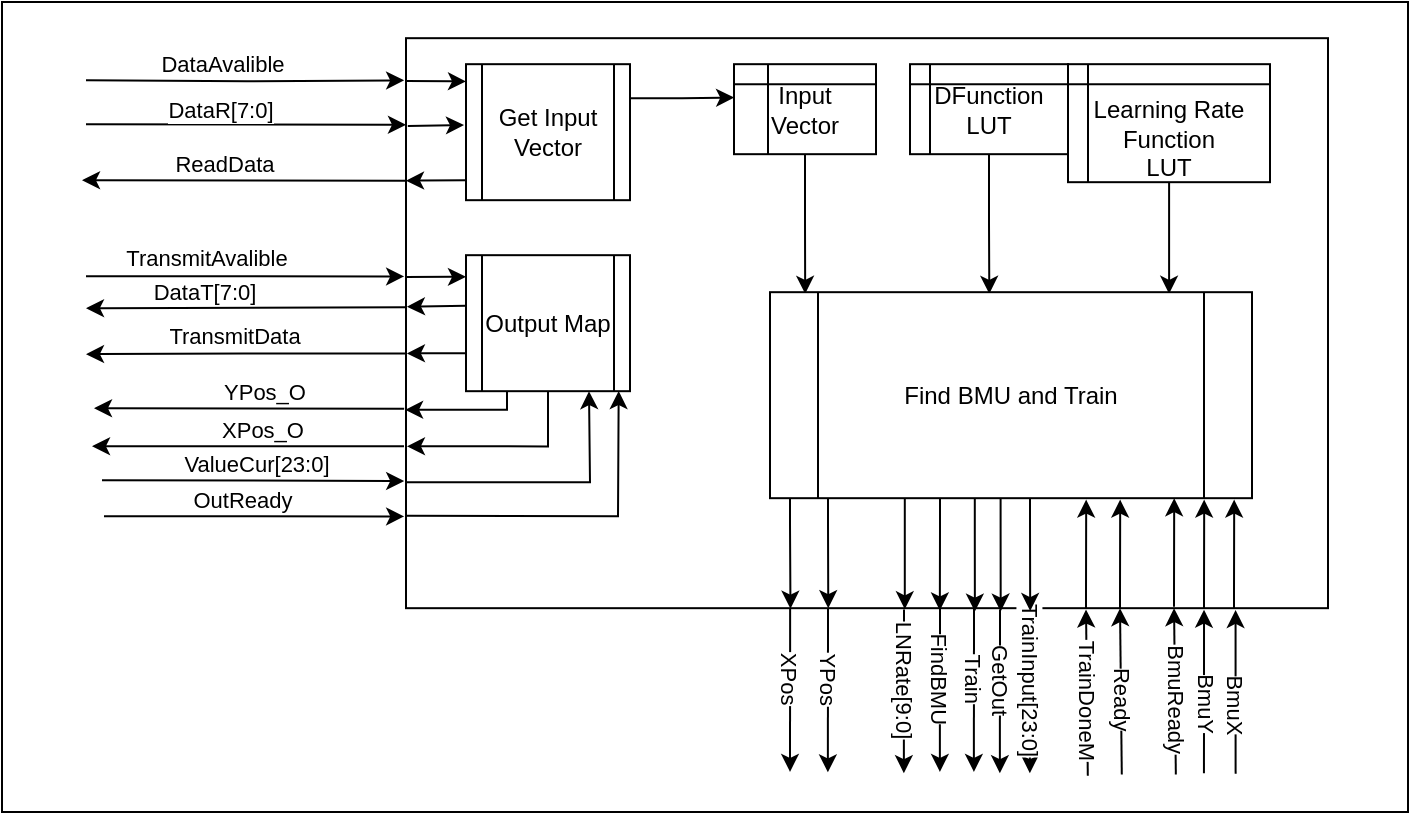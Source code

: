 <mxfile version="14.2.2" type="device"><diagram id="JTd6sXpZpsfy08vMp56B" name="Page-1"><mxGraphModel dx="1038" dy="580" grid="0" gridSize="10" guides="1" tooltips="1" connect="1" arrows="1" fold="1" page="1" pageScale="1" pageWidth="827" pageHeight="1169" math="0" shadow="0"><root><mxCell id="0"/><mxCell id="1" parent="0"/><mxCell id="dxaUV1YNEP6JV22D7_ki-90" value="" style="rounded=0;whiteSpace=wrap;html=1;" vertex="1" parent="1"><mxGeometry x="62" y="48" width="703" height="405" as="geometry"/></mxCell><mxCell id="dxaUV1YNEP6JV22D7_ki-1" style="edgeStyle=orthogonalEdgeStyle;rounded=0;orthogonalLoop=1;jettySize=auto;html=1;exitX=0;exitY=0.25;exitDx=0;exitDy=0;" edge="1" parent="1" source="dxaUV1YNEP6JV22D7_ki-5"><mxGeometry relative="1" as="geometry"><mxPoint x="102" y="137.09" as="targetPoint"/><Array as="points"><mxPoint x="189" y="137.09"/><mxPoint x="189" y="137.09"/></Array></mxGeometry></mxCell><mxCell id="dxaUV1YNEP6JV22D7_ki-2" value="ReadData" style="edgeLabel;html=1;align=center;verticalAlign=middle;resizable=0;points=[];" vertex="1" connectable="0" parent="dxaUV1YNEP6JV22D7_ki-1"><mxGeometry x="0.117" y="-1" relative="1" as="geometry"><mxPoint x="-1.17" y="-7.27" as="offset"/></mxGeometry></mxCell><mxCell id="dxaUV1YNEP6JV22D7_ki-3" style="edgeStyle=orthogonalEdgeStyle;rounded=0;orthogonalLoop=1;jettySize=auto;html=1;exitX=0;exitY=0.472;exitDx=0;exitDy=0;exitPerimeter=0;" edge="1" parent="1" source="dxaUV1YNEP6JV22D7_ki-5"><mxGeometry relative="1" as="geometry"><mxPoint x="104" y="201.09" as="targetPoint"/><Array as="points"><mxPoint x="104" y="201.09"/></Array></mxGeometry></mxCell><mxCell id="dxaUV1YNEP6JV22D7_ki-4" value="DataT[7:0]" style="edgeLabel;html=1;align=center;verticalAlign=middle;resizable=0;points=[];" vertex="1" connectable="0" parent="dxaUV1YNEP6JV22D7_ki-3"><mxGeometry x="0.384" relative="1" as="geometry"><mxPoint x="8.8" y="-7.85" as="offset"/></mxGeometry></mxCell><mxCell id="dxaUV1YNEP6JV22D7_ki-5" value="" style="rounded=0;whiteSpace=wrap;html=1;" vertex="1" parent="1"><mxGeometry x="264" y="66.09" width="461" height="285" as="geometry"/></mxCell><mxCell id="dxaUV1YNEP6JV22D7_ki-6" style="edgeStyle=orthogonalEdgeStyle;rounded=0;orthogonalLoop=1;jettySize=auto;html=1;entryX=-0.002;entryY=0.074;entryDx=0;entryDy=0;entryPerimeter=0;" edge="1" parent="1" target="dxaUV1YNEP6JV22D7_ki-5"><mxGeometry relative="1" as="geometry"><Array as="points"/><mxPoint x="104" y="87.09" as="sourcePoint"/></mxGeometry></mxCell><mxCell id="dxaUV1YNEP6JV22D7_ki-7" value="DataAvalible" style="edgeLabel;html=1;align=center;verticalAlign=middle;resizable=0;points=[];" vertex="1" connectable="0" parent="dxaUV1YNEP6JV22D7_ki-6"><mxGeometry x="-0.116" y="3" relative="1" as="geometry"><mxPoint x="-2.94" y="-5.61" as="offset"/></mxGeometry></mxCell><mxCell id="dxaUV1YNEP6JV22D7_ki-8" style="edgeStyle=orthogonalEdgeStyle;rounded=0;orthogonalLoop=1;jettySize=auto;html=1;entryX=-0.002;entryY=0.418;entryDx=0;entryDy=0;entryPerimeter=0;" edge="1" parent="1" target="dxaUV1YNEP6JV22D7_ki-5"><mxGeometry relative="1" as="geometry"><mxPoint x="104" y="185.09" as="sourcePoint"/><Array as="points"><mxPoint x="104" y="185.09"/></Array></mxGeometry></mxCell><mxCell id="dxaUV1YNEP6JV22D7_ki-9" value="TransmitAvalible" style="edgeLabel;html=1;align=center;verticalAlign=middle;resizable=0;points=[];" vertex="1" connectable="0" parent="dxaUV1YNEP6JV22D7_ki-8"><mxGeometry x="0.061" y="1" relative="1" as="geometry"><mxPoint x="-24.4" y="-8.07" as="offset"/></mxGeometry></mxCell><mxCell id="dxaUV1YNEP6JV22D7_ki-10" style="edgeStyle=orthogonalEdgeStyle;rounded=0;orthogonalLoop=1;jettySize=auto;html=1;entryX=0;entryY=0.152;entryDx=0;entryDy=0;entryPerimeter=0;" edge="1" parent="1" target="dxaUV1YNEP6JV22D7_ki-5"><mxGeometry relative="1" as="geometry"><mxPoint x="104" y="109.09" as="sourcePoint"/><Array as="points"><mxPoint x="104" y="109.09"/></Array></mxGeometry></mxCell><mxCell id="dxaUV1YNEP6JV22D7_ki-11" value="DataR[7:0]" style="edgeLabel;html=1;align=center;verticalAlign=middle;resizable=0;points=[];" vertex="1" connectable="0" parent="dxaUV1YNEP6JV22D7_ki-10"><mxGeometry x="0.275" relative="1" as="geometry"><mxPoint x="-35.67" y="-7.7" as="offset"/></mxGeometry></mxCell><mxCell id="dxaUV1YNEP6JV22D7_ki-15" style="edgeStyle=orthogonalEdgeStyle;rounded=0;orthogonalLoop=1;jettySize=auto;html=1;entryX=-0.002;entryY=0.777;entryDx=0;entryDy=0;entryPerimeter=0;" edge="1" parent="1" target="dxaUV1YNEP6JV22D7_ki-5"><mxGeometry relative="1" as="geometry"><mxPoint x="112" y="287.09" as="sourcePoint"/><mxPoint x="110" y="287.09" as="targetPoint"/><Array as="points"><mxPoint x="263" y="287.09"/></Array></mxGeometry></mxCell><mxCell id="dxaUV1YNEP6JV22D7_ki-16" value="ValueCur[23:0]" style="edgeLabel;html=1;align=center;verticalAlign=middle;resizable=0;points=[];" vertex="1" connectable="0" parent="dxaUV1YNEP6JV22D7_ki-15"><mxGeometry x="0.209" y="1" relative="1" as="geometry"><mxPoint x="-15.2" y="-7.24" as="offset"/></mxGeometry></mxCell><mxCell id="dxaUV1YNEP6JV22D7_ki-17" style="edgeStyle=orthogonalEdgeStyle;rounded=0;orthogonalLoop=1;jettySize=auto;html=1;exitX=0.859;exitY=-0.003;exitDx=0;exitDy=0;exitPerimeter=0;entryX=0.866;entryY=1.011;entryDx=0;entryDy=0;entryPerimeter=0;" edge="1" parent="1"><mxGeometry relative="1" as="geometry"><mxPoint x="678.847" y="433.92" as="sourcePoint"/><mxPoint x="678.784" y="351.997" as="targetPoint"/><Array as="points"><mxPoint x="679.03" y="432.28"/></Array></mxGeometry></mxCell><mxCell id="dxaUV1YNEP6JV22D7_ki-18" value="BmuX" style="edgeLabel;html=1;align=center;verticalAlign=middle;resizable=0;points=[];rotation=90;" vertex="1" connectable="0" parent="dxaUV1YNEP6JV22D7_ki-17"><mxGeometry x="-0.174" y="2" relative="1" as="geometry"><mxPoint x="2" y="-1.44" as="offset"/></mxGeometry></mxCell><mxCell id="dxaUV1YNEP6JV22D7_ki-19" style="edgeStyle=orthogonalEdgeStyle;rounded=0;orthogonalLoop=1;jettySize=auto;html=1;entryX=-0.002;entryY=0.839;entryDx=0;entryDy=0;entryPerimeter=0;" edge="1" parent="1" target="dxaUV1YNEP6JV22D7_ki-5"><mxGeometry relative="1" as="geometry"><mxPoint x="113" y="305.09" as="sourcePoint"/><mxPoint x="515.907" y="350.44" as="targetPoint"/><Array as="points"><mxPoint x="127" y="305.09"/><mxPoint x="127" y="305.09"/></Array></mxGeometry></mxCell><mxCell id="dxaUV1YNEP6JV22D7_ki-20" value="OutReady" style="edgeLabel;html=1;align=center;verticalAlign=middle;resizable=0;points=[];rotation=0;" vertex="1" connectable="0" parent="dxaUV1YNEP6JV22D7_ki-19"><mxGeometry x="0.184" y="-1" relative="1" as="geometry"><mxPoint x="-19.89" y="-9.06" as="offset"/></mxGeometry></mxCell><mxCell id="dxaUV1YNEP6JV22D7_ki-21" style="edgeStyle=orthogonalEdgeStyle;rounded=0;orthogonalLoop=1;jettySize=auto;html=1;exitX=0;exitY=0.553;exitDx=0;exitDy=0;exitPerimeter=0;" edge="1" parent="1" source="dxaUV1YNEP6JV22D7_ki-5"><mxGeometry relative="1" as="geometry"><mxPoint x="397.158" y="66.09" as="sourcePoint"/><mxPoint x="104" y="224.09" as="targetPoint"/><Array as="points"><mxPoint x="183" y="224.09"/><mxPoint x="104" y="224.09"/></Array></mxGeometry></mxCell><mxCell id="dxaUV1YNEP6JV22D7_ki-22" value="TransmitData" style="edgeLabel;html=1;align=center;verticalAlign=middle;resizable=0;points=[];" vertex="1" connectable="0" parent="dxaUV1YNEP6JV22D7_ki-21"><mxGeometry x="-0.163" relative="1" as="geometry"><mxPoint x="-19.7" y="-9.41" as="offset"/></mxGeometry></mxCell><mxCell id="dxaUV1YNEP6JV22D7_ki-23" style="edgeStyle=orthogonalEdgeStyle;rounded=0;orthogonalLoop=1;jettySize=auto;html=1;exitX=0.804;exitY=-0.002;exitDx=0;exitDy=0;exitPerimeter=0;" edge="1" parent="1"><mxGeometry relative="1" as="geometry"><mxPoint x="662.97" y="433.59" as="sourcePoint"/><mxPoint x="663.01" y="351.83" as="targetPoint"/><Array as="points"><mxPoint x="662.97" y="412.33"/><mxPoint x="662.97" y="412.33"/></Array></mxGeometry></mxCell><mxCell id="dxaUV1YNEP6JV22D7_ki-24" value="BmuY" style="edgeLabel;html=1;align=center;verticalAlign=middle;resizable=0;points=[];rotation=90;" vertex="1" connectable="0" parent="dxaUV1YNEP6JV22D7_ki-23"><mxGeometry x="-0.174" y="2" relative="1" as="geometry"><mxPoint x="2.99" y="-1.55" as="offset"/></mxGeometry></mxCell><mxCell id="dxaUV1YNEP6JV22D7_ki-25" style="edgeStyle=orthogonalEdgeStyle;rounded=0;orthogonalLoop=1;jettySize=auto;html=1;exitX=0.75;exitY=0;exitDx=0;exitDy=0;entryX=0.745;entryY=0.992;entryDx=0;entryDy=0;entryPerimeter=0;" edge="1" parent="1"><mxGeometry relative="1" as="geometry"><mxPoint x="621.9" y="434.25" as="sourcePoint"/><mxPoint x="621.005" y="351.09" as="targetPoint"/><Array as="points"><mxPoint x="620.95" y="434.25"/></Array></mxGeometry></mxCell><mxCell id="dxaUV1YNEP6JV22D7_ki-26" value="Ready" style="edgeLabel;html=1;align=center;verticalAlign=middle;resizable=0;points=[];rotation=90;" vertex="1" connectable="0" parent="dxaUV1YNEP6JV22D7_ki-25"><mxGeometry x="0.184" y="-1" relative="1" as="geometry"><mxPoint x="0.09" y="10.72" as="offset"/></mxGeometry></mxCell><mxCell id="dxaUV1YNEP6JV22D7_ki-27" style="edgeStyle=orthogonalEdgeStyle;rounded=0;orthogonalLoop=1;jettySize=auto;html=1;exitX=0.75;exitY=0;exitDx=0;exitDy=0;entryX=0.745;entryY=0.992;entryDx=0;entryDy=0;entryPerimeter=0;" edge="1" parent="1"><mxGeometry relative="1" as="geometry"><mxPoint x="604.9" y="434.91" as="sourcePoint"/><mxPoint x="604.005" y="351.75" as="targetPoint"/><Array as="points"><mxPoint x="603.95" y="435.25"/></Array></mxGeometry></mxCell><mxCell id="dxaUV1YNEP6JV22D7_ki-28" value="TrainDoneM" style="edgeLabel;html=1;align=center;verticalAlign=middle;resizable=0;points=[];rotation=90;" vertex="1" connectable="0" parent="dxaUV1YNEP6JV22D7_ki-27"><mxGeometry x="0.184" y="-1" relative="1" as="geometry"><mxPoint x="0.09" y="10.72" as="offset"/></mxGeometry></mxCell><mxCell id="dxaUV1YNEP6JV22D7_ki-29" style="edgeStyle=orthogonalEdgeStyle;rounded=0;orthogonalLoop=1;jettySize=auto;html=1;exitX=0.75;exitY=0;exitDx=0;exitDy=0;entryX=0.745;entryY=0.992;entryDx=0;entryDy=0;entryPerimeter=0;" edge="1" parent="1"><mxGeometry relative="1" as="geometry"><mxPoint x="648.92" y="434.25" as="sourcePoint"/><mxPoint x="648.025" y="351.09" as="targetPoint"/><Array as="points"><mxPoint x="647.97" y="434.59"/></Array></mxGeometry></mxCell><mxCell id="dxaUV1YNEP6JV22D7_ki-30" value="BmuReady" style="edgeLabel;html=1;align=center;verticalAlign=middle;resizable=0;points=[];rotation=90;" vertex="1" connectable="0" parent="dxaUV1YNEP6JV22D7_ki-29"><mxGeometry x="0.184" y="-1" relative="1" as="geometry"><mxPoint x="0.09" y="10.72" as="offset"/></mxGeometry></mxCell><mxCell id="dxaUV1YNEP6JV22D7_ki-31" value="" style="endArrow=classic;html=1;exitX=0.036;exitY=1.005;exitDx=0;exitDy=0;exitPerimeter=0;entryX=0.036;entryY=-0.002;entryDx=0;entryDy=0;entryPerimeter=0;" edge="1" parent="1"><mxGeometry width="50" height="50" relative="1" as="geometry"><mxPoint x="456.07" y="351.092" as="sourcePoint"/><mxPoint x="455.998" y="432.94" as="targetPoint"/></mxGeometry></mxCell><mxCell id="dxaUV1YNEP6JV22D7_ki-32" value="XPos" style="edgeLabel;html=1;align=center;verticalAlign=middle;resizable=0;points=[];rotation=90;" vertex="1" connectable="0" parent="dxaUV1YNEP6JV22D7_ki-31"><mxGeometry x="-0.162" relative="1" as="geometry"><mxPoint as="offset"/></mxGeometry></mxCell><mxCell id="dxaUV1YNEP6JV22D7_ki-33" value="" style="endArrow=classic;html=1;exitX=0.036;exitY=1.005;exitDx=0;exitDy=0;exitPerimeter=0;entryX=0.036;entryY=-0.002;entryDx=0;entryDy=0;entryPerimeter=0;" edge="1" parent="1"><mxGeometry width="50" height="50" relative="1" as="geometry"><mxPoint x="475.004" y="351.332" as="sourcePoint"/><mxPoint x="474.932" y="433.18" as="targetPoint"/></mxGeometry></mxCell><mxCell id="dxaUV1YNEP6JV22D7_ki-34" value="YPos" style="edgeLabel;html=1;align=center;verticalAlign=middle;resizable=0;points=[];rotation=90;" vertex="1" connectable="0" parent="dxaUV1YNEP6JV22D7_ki-33"><mxGeometry x="-0.162" relative="1" as="geometry"><mxPoint as="offset"/></mxGeometry></mxCell><mxCell id="dxaUV1YNEP6JV22D7_ki-35" value="" style="endArrow=classic;html=1;" edge="1" parent="1"><mxGeometry width="50" height="50" relative="1" as="geometry"><mxPoint x="263" y="270.09" as="sourcePoint"/><mxPoint x="107" y="270.09" as="targetPoint"/></mxGeometry></mxCell><mxCell id="dxaUV1YNEP6JV22D7_ki-36" value="XPos_O" style="edgeLabel;html=1;align=center;verticalAlign=middle;resizable=0;points=[];rotation=0;" vertex="1" connectable="0" parent="dxaUV1YNEP6JV22D7_ki-35"><mxGeometry x="-0.162" relative="1" as="geometry"><mxPoint x="-5.76" y="-8" as="offset"/></mxGeometry></mxCell><mxCell id="dxaUV1YNEP6JV22D7_ki-37" value="" style="endArrow=classic;html=1;exitX=-0.002;exitY=0.65;exitDx=0;exitDy=0;exitPerimeter=0;" edge="1" parent="1" source="dxaUV1YNEP6JV22D7_ki-5"><mxGeometry width="50" height="50" relative="1" as="geometry"><mxPoint x="202.904" y="218.332" as="sourcePoint"/><mxPoint x="108" y="251.09" as="targetPoint"/></mxGeometry></mxCell><mxCell id="dxaUV1YNEP6JV22D7_ki-38" value="YPos_O" style="edgeLabel;html=1;align=center;verticalAlign=middle;resizable=0;points=[];rotation=0;" vertex="1" connectable="0" parent="dxaUV1YNEP6JV22D7_ki-37"><mxGeometry x="-0.162" relative="1" as="geometry"><mxPoint x="-5.32" y="-8.65" as="offset"/></mxGeometry></mxCell><mxCell id="dxaUV1YNEP6JV22D7_ki-39" value="" style="endArrow=classic;html=1;exitX=0.036;exitY=1.005;exitDx=0;exitDy=0;exitPerimeter=0;entryX=0.036;entryY=-0.002;entryDx=0;entryDy=0;entryPerimeter=0;" edge="1" parent="1"><mxGeometry width="50" height="50" relative="1" as="geometry"><mxPoint x="513.004" y="351.742" as="sourcePoint"/><mxPoint x="512.932" y="433.59" as="targetPoint"/></mxGeometry></mxCell><mxCell id="dxaUV1YNEP6JV22D7_ki-40" value="LNRate[9:0]" style="edgeLabel;html=1;align=center;verticalAlign=middle;resizable=0;points=[];rotation=90;" vertex="1" connectable="0" parent="dxaUV1YNEP6JV22D7_ki-39"><mxGeometry x="-0.162" relative="1" as="geometry"><mxPoint as="offset"/></mxGeometry></mxCell><mxCell id="dxaUV1YNEP6JV22D7_ki-41" value="" style="endArrow=classic;html=1;exitX=0.036;exitY=1.005;exitDx=0;exitDy=0;exitPerimeter=0;entryX=0.036;entryY=-0.002;entryDx=0;entryDy=0;entryPerimeter=0;" edge="1" parent="1"><mxGeometry width="50" height="50" relative="1" as="geometry"><mxPoint x="531.004" y="351.092" as="sourcePoint"/><mxPoint x="530.932" y="432.94" as="targetPoint"/></mxGeometry></mxCell><mxCell id="dxaUV1YNEP6JV22D7_ki-42" value="FindBMU" style="edgeLabel;html=1;align=center;verticalAlign=middle;resizable=0;points=[];rotation=90;" vertex="1" connectable="0" parent="dxaUV1YNEP6JV22D7_ki-41"><mxGeometry x="-0.162" relative="1" as="geometry"><mxPoint as="offset"/></mxGeometry></mxCell><mxCell id="dxaUV1YNEP6JV22D7_ki-43" value="" style="endArrow=classic;html=1;exitX=0.036;exitY=1.005;exitDx=0;exitDy=0;exitPerimeter=0;entryX=0.036;entryY=-0.002;entryDx=0;entryDy=0;entryPerimeter=0;" edge="1" parent="1"><mxGeometry width="50" height="50" relative="1" as="geometry"><mxPoint x="548.004" y="351.092" as="sourcePoint"/><mxPoint x="547.932" y="432.94" as="targetPoint"/></mxGeometry></mxCell><mxCell id="dxaUV1YNEP6JV22D7_ki-44" value="Train" style="edgeLabel;html=1;align=center;verticalAlign=middle;resizable=0;points=[];rotation=90;" vertex="1" connectable="0" parent="dxaUV1YNEP6JV22D7_ki-43"><mxGeometry x="-0.162" relative="1" as="geometry"><mxPoint as="offset"/></mxGeometry></mxCell><mxCell id="dxaUV1YNEP6JV22D7_ki-45" value="" style="endArrow=classic;html=1;exitX=0.036;exitY=1.005;exitDx=0;exitDy=0;exitPerimeter=0;entryX=0.036;entryY=-0.002;entryDx=0;entryDy=0;entryPerimeter=0;" edge="1" parent="1"><mxGeometry width="50" height="50" relative="1" as="geometry"><mxPoint x="576.004" y="351.742" as="sourcePoint"/><mxPoint x="575.932" y="433.59" as="targetPoint"/></mxGeometry></mxCell><mxCell id="dxaUV1YNEP6JV22D7_ki-46" value="TrainInput[23:0]" style="edgeLabel;html=1;align=center;verticalAlign=middle;resizable=0;points=[];rotation=90;" vertex="1" connectable="0" parent="dxaUV1YNEP6JV22D7_ki-45"><mxGeometry x="-0.162" relative="1" as="geometry"><mxPoint as="offset"/></mxGeometry></mxCell><mxCell id="dxaUV1YNEP6JV22D7_ki-47" value="" style="endArrow=classic;html=1;exitX=0.036;exitY=1.005;exitDx=0;exitDy=0;exitPerimeter=0;entryX=0.036;entryY=-0.002;entryDx=0;entryDy=0;entryPerimeter=0;" edge="1" parent="1"><mxGeometry width="50" height="50" relative="1" as="geometry"><mxPoint x="561.004" y="351.742" as="sourcePoint"/><mxPoint x="560.932" y="433.59" as="targetPoint"/></mxGeometry></mxCell><mxCell id="dxaUV1YNEP6JV22D7_ki-48" value="GetOut" style="edgeLabel;html=1;align=center;verticalAlign=middle;resizable=0;points=[];rotation=90;" vertex="1" connectable="0" parent="dxaUV1YNEP6JV22D7_ki-47"><mxGeometry x="-0.162" relative="1" as="geometry"><mxPoint as="offset"/></mxGeometry></mxCell><mxCell id="dxaUV1YNEP6JV22D7_ki-70" style="edgeStyle=orthogonalEdgeStyle;rounded=0;orthogonalLoop=1;jettySize=auto;html=1;exitX=0.5;exitY=1;exitDx=0;exitDy=0;entryX=0.073;entryY=0.008;entryDx=0;entryDy=0;entryPerimeter=0;" edge="1" parent="1" source="dxaUV1YNEP6JV22D7_ki-49" target="dxaUV1YNEP6JV22D7_ki-69"><mxGeometry relative="1" as="geometry"/></mxCell><mxCell id="dxaUV1YNEP6JV22D7_ki-49" value="Input&lt;br&gt;Vector" style="shape=internalStorage;whiteSpace=wrap;html=1;backgroundOutline=1;dx=17;dy=10;" vertex="1" parent="1"><mxGeometry x="428" y="79.09" width="71" height="45" as="geometry"/></mxCell><mxCell id="dxaUV1YNEP6JV22D7_ki-72" style="edgeStyle=orthogonalEdgeStyle;rounded=0;orthogonalLoop=1;jettySize=auto;html=1;entryX=0.828;entryY=0.008;entryDx=0;entryDy=0;entryPerimeter=0;" edge="1" parent="1" source="dxaUV1YNEP6JV22D7_ki-50" target="dxaUV1YNEP6JV22D7_ki-69"><mxGeometry relative="1" as="geometry"/></mxCell><mxCell id="dxaUV1YNEP6JV22D7_ki-50" value="&lt;br&gt;Learning Rate&lt;br&gt;Function&lt;br&gt;LUT" style="shape=internalStorage;whiteSpace=wrap;html=1;backgroundOutline=1;dx=10;dy=10;" vertex="1" parent="1"><mxGeometry x="595" y="79.09" width="101" height="59" as="geometry"/></mxCell><mxCell id="dxaUV1YNEP6JV22D7_ki-71" style="edgeStyle=orthogonalEdgeStyle;rounded=0;orthogonalLoop=1;jettySize=auto;html=1;entryX=0.455;entryY=0.008;entryDx=0;entryDy=0;entryPerimeter=0;" edge="1" parent="1" source="dxaUV1YNEP6JV22D7_ki-51" target="dxaUV1YNEP6JV22D7_ki-69"><mxGeometry relative="1" as="geometry"/></mxCell><mxCell id="dxaUV1YNEP6JV22D7_ki-51" value="DFunction&lt;br&gt;LUT" style="shape=internalStorage;whiteSpace=wrap;html=1;backgroundOutline=1;dx=10;dy=10;" vertex="1" parent="1"><mxGeometry x="516" y="79.09" width="79" height="45" as="geometry"/></mxCell><mxCell id="dxaUV1YNEP6JV22D7_ki-57" style="edgeStyle=orthogonalEdgeStyle;rounded=0;orthogonalLoop=1;jettySize=auto;html=1;exitX=1;exitY=0.25;exitDx=0;exitDy=0;entryX=0.001;entryY=0.37;entryDx=0;entryDy=0;entryPerimeter=0;" edge="1" parent="1" source="dxaUV1YNEP6JV22D7_ki-52" target="dxaUV1YNEP6JV22D7_ki-49"><mxGeometry relative="1" as="geometry"/></mxCell><mxCell id="dxaUV1YNEP6JV22D7_ki-52" value="Get Input Vector" style="shape=process;whiteSpace=wrap;html=1;backgroundOutline=1;" vertex="1" parent="1"><mxGeometry x="294" y="79.09" width="82" height="68" as="geometry"/></mxCell><mxCell id="dxaUV1YNEP6JV22D7_ki-54" value="" style="endArrow=classic;html=1;exitX=0.001;exitY=0.075;exitDx=0;exitDy=0;exitPerimeter=0;entryX=0;entryY=0.127;entryDx=0;entryDy=0;entryPerimeter=0;" edge="1" parent="1" source="dxaUV1YNEP6JV22D7_ki-5" target="dxaUV1YNEP6JV22D7_ki-52"><mxGeometry width="50" height="50" relative="1" as="geometry"><mxPoint x="292" y="169.09" as="sourcePoint"/><mxPoint x="342" y="119.09" as="targetPoint"/></mxGeometry></mxCell><mxCell id="dxaUV1YNEP6JV22D7_ki-55" value="" style="endArrow=classic;html=1;exitX=0.002;exitY=0.154;exitDx=0;exitDy=0;exitPerimeter=0;entryX=-0.012;entryY=0.448;entryDx=0;entryDy=0;entryPerimeter=0;" edge="1" parent="1" source="dxaUV1YNEP6JV22D7_ki-5" target="dxaUV1YNEP6JV22D7_ki-52"><mxGeometry width="50" height="50" relative="1" as="geometry"><mxPoint x="294" y="175.09" as="sourcePoint"/><mxPoint x="344" y="125.09" as="targetPoint"/></mxGeometry></mxCell><mxCell id="dxaUV1YNEP6JV22D7_ki-56" value="" style="endArrow=classic;html=1;exitX=0;exitY=0.853;exitDx=0;exitDy=0;exitPerimeter=0;entryX=0;entryY=0.25;entryDx=0;entryDy=0;" edge="1" parent="1" source="dxaUV1YNEP6JV22D7_ki-52" target="dxaUV1YNEP6JV22D7_ki-5"><mxGeometry width="50" height="50" relative="1" as="geometry"><mxPoint x="294" y="175.09" as="sourcePoint"/><mxPoint x="344" y="125.09" as="targetPoint"/></mxGeometry></mxCell><mxCell id="dxaUV1YNEP6JV22D7_ki-64" style="edgeStyle=orthogonalEdgeStyle;rounded=0;orthogonalLoop=1;jettySize=auto;html=1;exitX=0.25;exitY=1;exitDx=0;exitDy=0;entryX=-0.001;entryY=0.652;entryDx=0;entryDy=0;entryPerimeter=0;" edge="1" parent="1" source="dxaUV1YNEP6JV22D7_ki-58" target="dxaUV1YNEP6JV22D7_ki-5"><mxGeometry relative="1" as="geometry"><Array as="points"><mxPoint x="315" y="252.09"/></Array></mxGeometry></mxCell><mxCell id="dxaUV1YNEP6JV22D7_ki-65" style="edgeStyle=orthogonalEdgeStyle;rounded=0;orthogonalLoop=1;jettySize=auto;html=1;exitX=0.5;exitY=1;exitDx=0;exitDy=0;entryX=0.001;entryY=0.716;entryDx=0;entryDy=0;entryPerimeter=0;" edge="1" parent="1" source="dxaUV1YNEP6JV22D7_ki-58" target="dxaUV1YNEP6JV22D7_ki-5"><mxGeometry relative="1" as="geometry"><Array as="points"><mxPoint x="335" y="270.09"/></Array></mxGeometry></mxCell><mxCell id="dxaUV1YNEP6JV22D7_ki-58" value="Output Map" style="shape=process;whiteSpace=wrap;html=1;backgroundOutline=1;" vertex="1" parent="1"><mxGeometry x="294" y="174.59" width="82" height="68" as="geometry"/></mxCell><mxCell id="dxaUV1YNEP6JV22D7_ki-59" value="" style="endArrow=classic;html=1;exitX=0;exitY=0.419;exitDx=0;exitDy=0;exitPerimeter=0;entryX=0;entryY=0.159;entryDx=0;entryDy=0;entryPerimeter=0;" edge="1" parent="1" source="dxaUV1YNEP6JV22D7_ki-5" target="dxaUV1YNEP6JV22D7_ki-58"><mxGeometry width="50" height="50" relative="1" as="geometry"><mxPoint x="258" y="213.09" as="sourcePoint"/><mxPoint x="308" y="163.09" as="targetPoint"/></mxGeometry></mxCell><mxCell id="dxaUV1YNEP6JV22D7_ki-60" value="" style="endArrow=classic;html=1;exitX=0.003;exitY=0.371;exitDx=0;exitDy=0;exitPerimeter=0;entryX=0.001;entryY=0.471;entryDx=0;entryDy=0;entryPerimeter=0;" edge="1" parent="1" source="dxaUV1YNEP6JV22D7_ki-58" target="dxaUV1YNEP6JV22D7_ki-5"><mxGeometry width="50" height="50" relative="1" as="geometry"><mxPoint x="258" y="213.09" as="sourcePoint"/><mxPoint x="308" y="163.09" as="targetPoint"/></mxGeometry></mxCell><mxCell id="dxaUV1YNEP6JV22D7_ki-61" value="" style="endArrow=classic;html=1;entryX=0.001;entryY=0.553;entryDx=0;entryDy=0;entryPerimeter=0;exitX=0.002;exitY=0.721;exitDx=0;exitDy=0;exitPerimeter=0;" edge="1" parent="1" source="dxaUV1YNEP6JV22D7_ki-58" target="dxaUV1YNEP6JV22D7_ki-5"><mxGeometry width="50" height="50" relative="1" as="geometry"><mxPoint x="293" y="224.09" as="sourcePoint"/><mxPoint x="308" y="163.09" as="targetPoint"/></mxGeometry></mxCell><mxCell id="dxaUV1YNEP6JV22D7_ki-66" value="" style="endArrow=classic;html=1;exitX=0.001;exitY=0.779;exitDx=0;exitDy=0;exitPerimeter=0;entryX=0.75;entryY=1;entryDx=0;entryDy=0;rounded=0;" edge="1" parent="1" source="dxaUV1YNEP6JV22D7_ki-5" target="dxaUV1YNEP6JV22D7_ki-58"><mxGeometry width="50" height="50" relative="1" as="geometry"><mxPoint x="272" y="304.09" as="sourcePoint"/><mxPoint x="322" y="254.09" as="targetPoint"/><Array as="points"><mxPoint x="356" y="288.09"/></Array></mxGeometry></mxCell><mxCell id="dxaUV1YNEP6JV22D7_ki-67" value="" style="endArrow=classic;html=1;exitX=0;exitY=0.838;exitDx=0;exitDy=0;exitPerimeter=0;entryX=0.931;entryY=0.999;entryDx=0;entryDy=0;rounded=0;entryPerimeter=0;" edge="1" parent="1" source="dxaUV1YNEP6JV22D7_ki-5" target="dxaUV1YNEP6JV22D7_ki-58"><mxGeometry width="50" height="50" relative="1" as="geometry"><mxPoint x="274.461" y="298.105" as="sourcePoint"/><mxPoint x="365.5" y="252.59" as="targetPoint"/><Array as="points"><mxPoint x="370" y="305.09"/></Array></mxGeometry></mxCell><mxCell id="dxaUV1YNEP6JV22D7_ki-77" style="edgeStyle=orthogonalEdgeStyle;rounded=0;orthogonalLoop=1;jettySize=auto;html=1;entryX=0.417;entryY=1.001;entryDx=0;entryDy=0;entryPerimeter=0;" edge="1" parent="1" source="dxaUV1YNEP6JV22D7_ki-69" target="dxaUV1YNEP6JV22D7_ki-5"><mxGeometry relative="1" as="geometry"><Array as="points"><mxPoint x="456" y="309.09"/><mxPoint x="456" y="309.09"/></Array></mxGeometry></mxCell><mxCell id="dxaUV1YNEP6JV22D7_ki-78" style="edgeStyle=orthogonalEdgeStyle;rounded=0;orthogonalLoop=1;jettySize=auto;html=1;entryX=0.458;entryY=1;entryDx=0;entryDy=0;entryPerimeter=0;" edge="1" parent="1" source="dxaUV1YNEP6JV22D7_ki-69" target="dxaUV1YNEP6JV22D7_ki-5"><mxGeometry relative="1" as="geometry"><Array as="points"><mxPoint x="475" y="309.09"/><mxPoint x="475" y="309.09"/></Array></mxGeometry></mxCell><mxCell id="dxaUV1YNEP6JV22D7_ki-79" style="edgeStyle=orthogonalEdgeStyle;rounded=0;orthogonalLoop=1;jettySize=auto;html=1;entryX=0.541;entryY=1.002;entryDx=0;entryDy=0;entryPerimeter=0;" edge="1" parent="1" source="dxaUV1YNEP6JV22D7_ki-69" target="dxaUV1YNEP6JV22D7_ki-5"><mxGeometry relative="1" as="geometry"><Array as="points"><mxPoint x="513" y="308.09"/></Array></mxGeometry></mxCell><mxCell id="dxaUV1YNEP6JV22D7_ki-80" style="edgeStyle=orthogonalEdgeStyle;rounded=0;orthogonalLoop=1;jettySize=auto;html=1;entryX=0.579;entryY=1.004;entryDx=0;entryDy=0;entryPerimeter=0;" edge="1" parent="1" source="dxaUV1YNEP6JV22D7_ki-69" target="dxaUV1YNEP6JV22D7_ki-5"><mxGeometry relative="1" as="geometry"><Array as="points"><mxPoint x="531" y="311.09"/><mxPoint x="531" y="311.09"/></Array></mxGeometry></mxCell><mxCell id="dxaUV1YNEP6JV22D7_ki-81" style="edgeStyle=orthogonalEdgeStyle;rounded=0;orthogonalLoop=1;jettySize=auto;html=1;entryX=0.617;entryY=1.006;entryDx=0;entryDy=0;entryPerimeter=0;" edge="1" parent="1" source="dxaUV1YNEP6JV22D7_ki-69" target="dxaUV1YNEP6JV22D7_ki-5"><mxGeometry relative="1" as="geometry"><Array as="points"><mxPoint x="548" y="314.09"/></Array></mxGeometry></mxCell><mxCell id="dxaUV1YNEP6JV22D7_ki-82" style="edgeStyle=orthogonalEdgeStyle;rounded=0;orthogonalLoop=1;jettySize=auto;html=1;entryX=0.645;entryY=1.006;entryDx=0;entryDy=0;entryPerimeter=0;" edge="1" parent="1" source="dxaUV1YNEP6JV22D7_ki-69" target="dxaUV1YNEP6JV22D7_ki-5"><mxGeometry relative="1" as="geometry"><Array as="points"><mxPoint x="561" y="311.09"/></Array></mxGeometry></mxCell><mxCell id="dxaUV1YNEP6JV22D7_ki-83" style="edgeStyle=orthogonalEdgeStyle;rounded=0;orthogonalLoop=1;jettySize=auto;html=1;entryX=0.677;entryY=1.005;entryDx=0;entryDy=0;entryPerimeter=0;" edge="1" parent="1" source="dxaUV1YNEP6JV22D7_ki-69" target="dxaUV1YNEP6JV22D7_ki-5"><mxGeometry relative="1" as="geometry"><Array as="points"><mxPoint x="576" y="308.09"/><mxPoint x="576" y="308.09"/></Array></mxGeometry></mxCell><mxCell id="dxaUV1YNEP6JV22D7_ki-69" value="Find BMU and Train" style="shape=process;whiteSpace=wrap;html=1;backgroundOutline=1;" vertex="1" parent="1"><mxGeometry x="446" y="193.09" width="241" height="103" as="geometry"/></mxCell><mxCell id="dxaUV1YNEP6JV22D7_ki-85" style="edgeStyle=orthogonalEdgeStyle;rounded=0;orthogonalLoop=1;jettySize=auto;html=1;entryX=0.656;entryY=1.007;entryDx=0;entryDy=0;entryPerimeter=0;" edge="1" parent="1" target="dxaUV1YNEP6JV22D7_ki-69"><mxGeometry relative="1" as="geometry"><mxPoint x="604" y="351.09" as="sourcePoint"/><Array as="points"><mxPoint x="604" y="344.09"/></Array></mxGeometry></mxCell><mxCell id="dxaUV1YNEP6JV22D7_ki-86" style="edgeStyle=orthogonalEdgeStyle;rounded=0;orthogonalLoop=1;jettySize=auto;html=1;entryX=0.656;entryY=1.007;entryDx=0;entryDy=0;entryPerimeter=0;" edge="1" parent="1"><mxGeometry relative="1" as="geometry"><mxPoint x="621" y="351.09" as="sourcePoint"/><mxPoint x="621.096" y="296.811" as="targetPoint"/><Array as="points"><mxPoint x="621" y="344.09"/></Array></mxGeometry></mxCell><mxCell id="dxaUV1YNEP6JV22D7_ki-87" style="edgeStyle=orthogonalEdgeStyle;rounded=0;orthogonalLoop=1;jettySize=auto;html=1;entryX=0.656;entryY=1.007;entryDx=0;entryDy=0;entryPerimeter=0;" edge="1" parent="1"><mxGeometry relative="1" as="geometry"><mxPoint x="663" y="351.09" as="sourcePoint"/><mxPoint x="663.096" y="296.811" as="targetPoint"/><Array as="points"><mxPoint x="663" y="344.09"/></Array></mxGeometry></mxCell><mxCell id="dxaUV1YNEP6JV22D7_ki-88" style="edgeStyle=orthogonalEdgeStyle;rounded=0;orthogonalLoop=1;jettySize=auto;html=1;entryX=0.656;entryY=1.007;entryDx=0;entryDy=0;entryPerimeter=0;" edge="1" parent="1"><mxGeometry relative="1" as="geometry"><mxPoint x="648" y="350.37" as="sourcePoint"/><mxPoint x="648.096" y="296.091" as="targetPoint"/><Array as="points"><mxPoint x="648" y="343.37"/></Array></mxGeometry></mxCell><mxCell id="dxaUV1YNEP6JV22D7_ki-89" style="edgeStyle=orthogonalEdgeStyle;rounded=0;orthogonalLoop=1;jettySize=auto;html=1;entryX=0.656;entryY=1.007;entryDx=0;entryDy=0;entryPerimeter=0;" edge="1" parent="1"><mxGeometry relative="1" as="geometry"><mxPoint x="678" y="351.09" as="sourcePoint"/><mxPoint x="678.096" y="296.811" as="targetPoint"/><Array as="points"><mxPoint x="678" y="344.09"/></Array></mxGeometry></mxCell></root></mxGraphModel></diagram></mxfile>